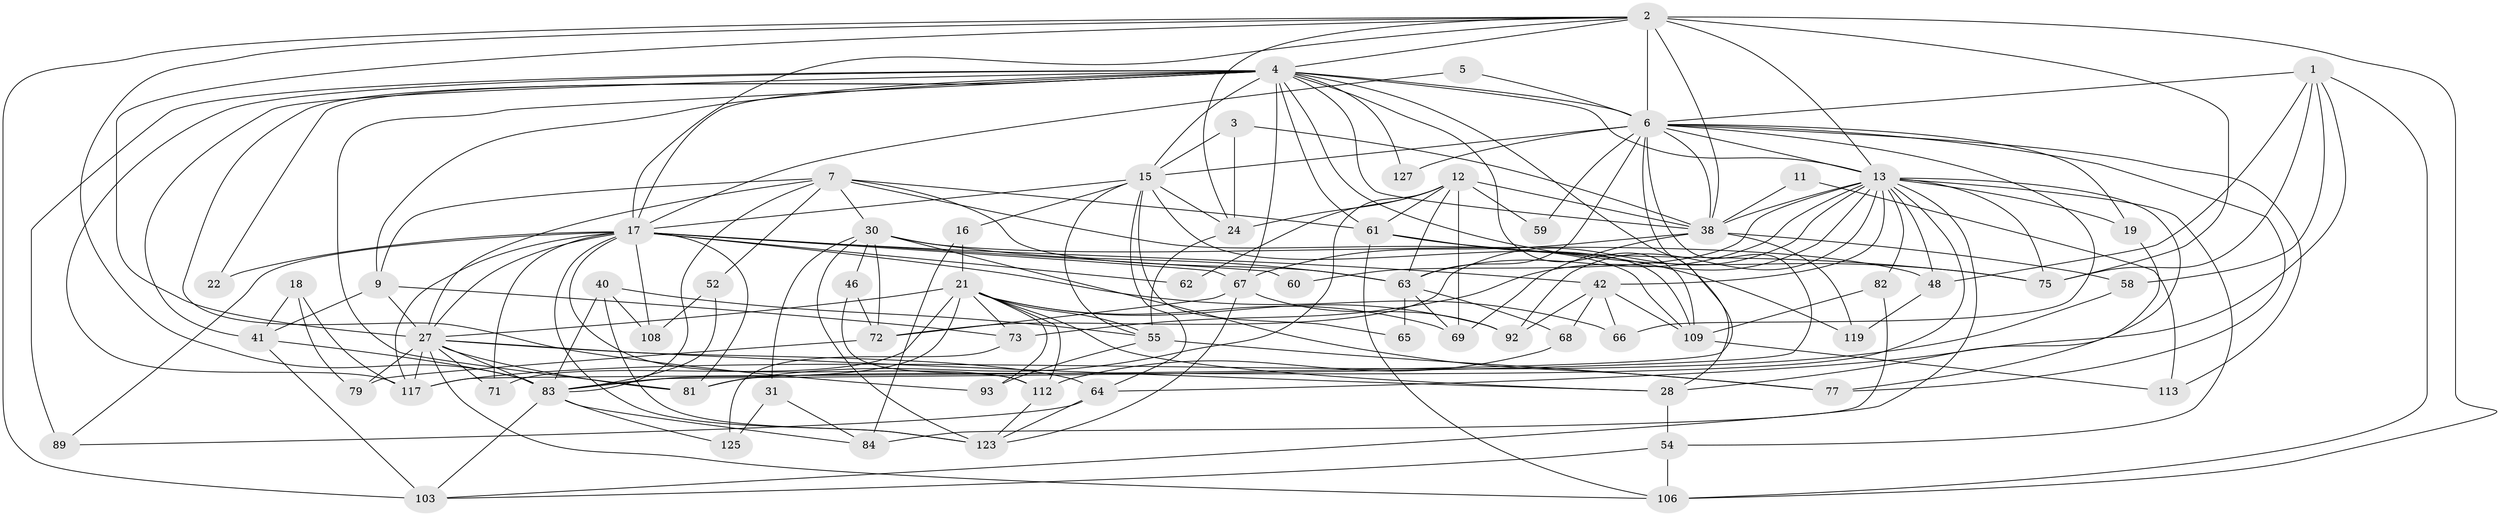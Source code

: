 // original degree distribution, {3: 0.36764705882352944, 6: 0.09558823529411764, 4: 0.22058823529411764, 2: 0.08823529411764706, 5: 0.17647058823529413, 7: 0.029411764705882353, 8: 0.022058823529411766}
// Generated by graph-tools (version 1.1) at 2025/15/03/09/25 04:15:18]
// undirected, 68 vertices, 189 edges
graph export_dot {
graph [start="1"]
  node [color=gray90,style=filled];
  1 [super="+100"];
  2 [super="+85+105+56+102+124"];
  3;
  4 [super="+10"];
  5;
  6 [super="+23+8+26"];
  7 [super="+80"];
  9 [super="+122+86"];
  11;
  12 [super="+14+32"];
  13 [super="+50"];
  15 [super="+114+37+20+25"];
  16 [super="+33"];
  17 [super="+97+43"];
  18;
  19 [super="+34"];
  21 [super="+29"];
  22;
  24;
  27 [super="+47"];
  28 [super="+101"];
  30 [super="+121"];
  31 [super="+36"];
  38 [super="+53+110+116"];
  40 [super="+44"];
  41 [super="+76"];
  42;
  46;
  48;
  52;
  54;
  55 [super="+107"];
  58;
  59;
  60;
  61;
  62;
  63 [super="+90"];
  64 [super="+78"];
  65;
  66;
  67;
  68;
  69;
  71;
  72 [super="+129"];
  73;
  75 [super="+91"];
  77 [super="+88"];
  79;
  81;
  82;
  83 [super="+104"];
  84;
  89;
  92;
  93;
  103;
  106;
  108;
  109;
  112 [super="+130"];
  113;
  117 [super="+128"];
  119;
  123;
  125;
  127;
  1 -- 48;
  1 -- 58;
  1 -- 64;
  1 -- 106;
  1 -- 75;
  1 -- 6;
  2 -- 38;
  2 -- 24;
  2 -- 75;
  2 -- 103;
  2 -- 6 [weight=4];
  2 -- 17;
  2 -- 106;
  2 -- 83;
  2 -- 27 [weight=2];
  2 -- 13;
  2 -- 4;
  3 -- 24;
  3 -- 38;
  3 -- 15;
  4 -- 41;
  4 -- 61;
  4 -- 15;
  4 -- 67;
  4 -- 6;
  4 -- 9;
  4 -- 75;
  4 -- 13;
  4 -- 81;
  4 -- 17;
  4 -- 22 [weight=2];
  4 -- 89;
  4 -- 28;
  4 -- 93;
  4 -- 38;
  4 -- 109 [weight=2];
  4 -- 117;
  4 -- 127;
  5 -- 6;
  5 -- 17;
  6 -- 63;
  6 -- 127;
  6 -- 38 [weight=2];
  6 -- 113;
  6 -- 19;
  6 -- 59 [weight=2];
  6 -- 15;
  6 -- 66;
  6 -- 117;
  6 -- 83;
  6 -- 13;
  6 -- 77;
  7 -- 61;
  7 -- 83;
  7 -- 109;
  7 -- 30;
  7 -- 52;
  7 -- 9;
  7 -- 27;
  7 -- 63;
  9 -- 27;
  9 -- 73;
  9 -- 41;
  11 -- 113;
  11 -- 38;
  12 -- 81;
  12 -- 24;
  12 -- 69;
  12 -- 38;
  12 -- 59;
  12 -- 61;
  12 -- 62;
  12 -- 63;
  13 -- 82;
  13 -- 75;
  13 -- 19;
  13 -- 72;
  13 -- 73;
  13 -- 81;
  13 -- 92;
  13 -- 38;
  13 -- 103;
  13 -- 42;
  13 -- 48;
  13 -- 54;
  13 -- 60;
  13 -- 63;
  13 -- 77;
  15 -- 64;
  15 -- 65 [weight=2];
  15 -- 55;
  15 -- 24;
  15 -- 17;
  15 -- 109 [weight=2];
  15 -- 16;
  16 -- 21;
  16 -- 84;
  17 -- 60 [weight=2];
  17 -- 22;
  17 -- 108;
  17 -- 123;
  17 -- 66;
  17 -- 117;
  17 -- 71;
  17 -- 62;
  17 -- 67;
  17 -- 42;
  17 -- 112;
  17 -- 81;
  17 -- 89;
  17 -- 27;
  18 -- 117;
  18 -- 79;
  18 -- 41;
  19 -- 28;
  21 -- 55;
  21 -- 28;
  21 -- 112;
  21 -- 27;
  21 -- 69;
  21 -- 71;
  21 -- 73;
  21 -- 92;
  21 -- 93;
  21 -- 83 [weight=2];
  24 -- 55;
  27 -- 71;
  27 -- 117;
  27 -- 64;
  27 -- 106;
  27 -- 79;
  27 -- 81;
  27 -- 28;
  27 -- 83;
  28 -- 54;
  30 -- 72;
  30 -- 31;
  30 -- 48;
  30 -- 123;
  30 -- 46;
  30 -- 77;
  30 -- 63;
  31 -- 125;
  31 -- 84;
  38 -- 58;
  38 -- 69;
  38 -- 119;
  38 -- 67;
  40 -- 108;
  40 -- 83;
  40 -- 123;
  40 -- 55;
  41 -- 103;
  41 -- 83;
  42 -- 68;
  42 -- 66;
  42 -- 92;
  42 -- 109;
  46 -- 72;
  46 -- 112;
  48 -- 119;
  52 -- 83;
  52 -- 108;
  54 -- 106;
  54 -- 103;
  55 -- 93;
  55 -- 77;
  58 -- 117;
  61 -- 106;
  61 -- 119;
  61 -- 75;
  63 -- 68;
  63 -- 65;
  63 -- 69;
  64 -- 89;
  64 -- 123;
  67 -- 123;
  67 -- 92;
  67 -- 72;
  68 -- 112;
  72 -- 79;
  73 -- 125;
  82 -- 109;
  82 -- 84;
  83 -- 103;
  83 -- 84;
  83 -- 125;
  109 -- 113;
  112 -- 123;
}
